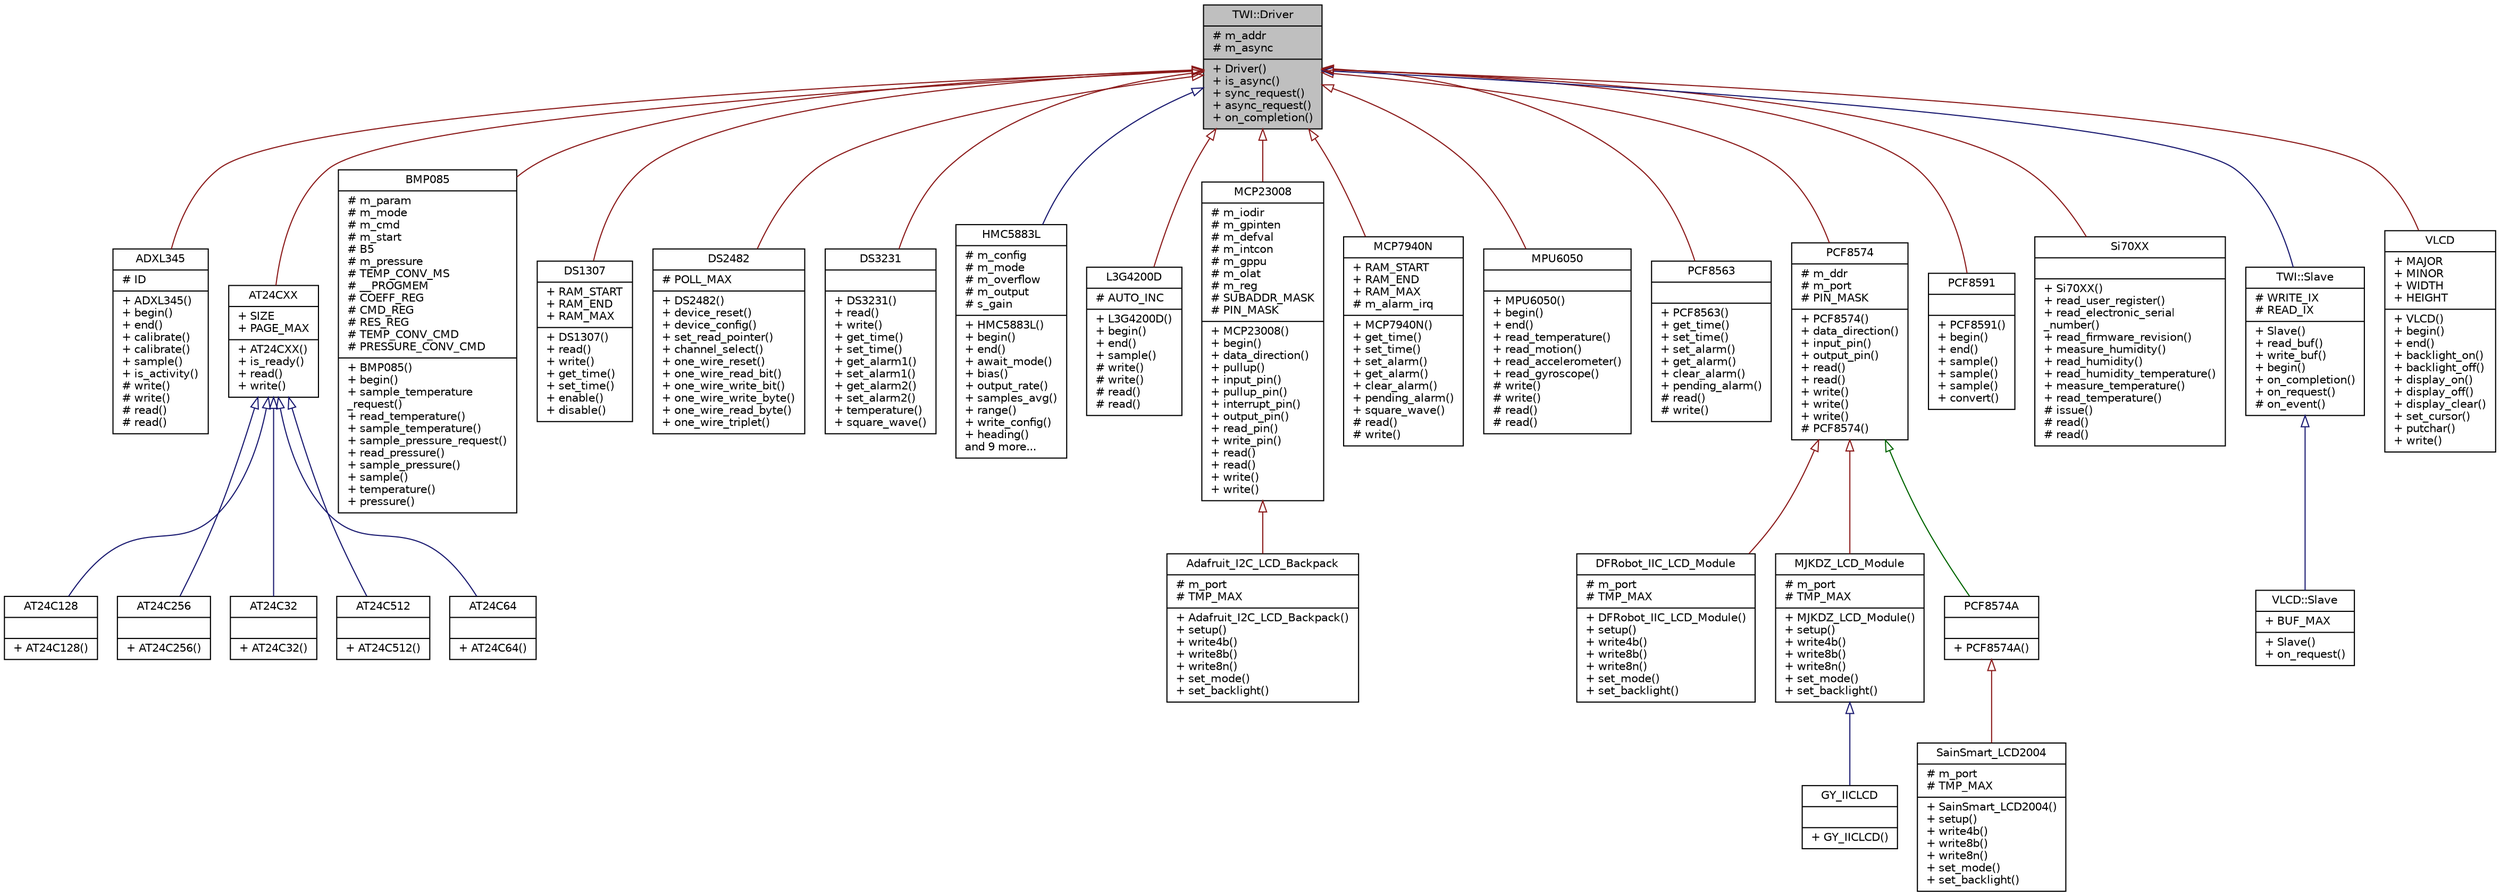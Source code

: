 digraph "TWI::Driver"
{
  edge [fontname="Helvetica",fontsize="10",labelfontname="Helvetica",labelfontsize="10"];
  node [fontname="Helvetica",fontsize="10",shape=record];
  Node1 [label="{TWI::Driver\n|# m_addr\l# m_async\l|+ Driver()\l+ is_async()\l+ sync_request()\l+ async_request()\l+ on_completion()\l}",height=0.2,width=0.4,color="black", fillcolor="grey75", style="filled", fontcolor="black"];
  Node1 -> Node2 [dir="back",color="firebrick4",fontsize="10",style="solid",arrowtail="onormal",fontname="Helvetica"];
  Node2 [label="{ADXL345\n|# ID\l|+ ADXL345()\l+ begin()\l+ end()\l+ calibrate()\l+ calibrate()\l+ sample()\l+ is_activity()\l# write()\l# write()\l# read()\l# read()\l}",height=0.2,width=0.4,color="black", fillcolor="white", style="filled",URL="$d7/d7e/classADXL345.html"];
  Node1 -> Node3 [dir="back",color="firebrick4",fontsize="10",style="solid",arrowtail="onormal",fontname="Helvetica"];
  Node3 [label="{AT24CXX\n|+ SIZE\l+ PAGE_MAX\l|+ AT24CXX()\l+ is_ready()\l+ read()\l+ write()\l}",height=0.2,width=0.4,color="black", fillcolor="white", style="filled",URL="$d2/db3/classAT24CXX.html"];
  Node3 -> Node4 [dir="back",color="midnightblue",fontsize="10",style="solid",arrowtail="onormal",fontname="Helvetica"];
  Node4 [label="{AT24C128\n||+ AT24C128()\l}",height=0.2,width=0.4,color="black", fillcolor="white", style="filled",URL="$dd/ded/classAT24C128.html"];
  Node3 -> Node5 [dir="back",color="midnightblue",fontsize="10",style="solid",arrowtail="onormal",fontname="Helvetica"];
  Node5 [label="{AT24C256\n||+ AT24C256()\l}",height=0.2,width=0.4,color="black", fillcolor="white", style="filled",URL="$de/df6/classAT24C256.html"];
  Node3 -> Node6 [dir="back",color="midnightblue",fontsize="10",style="solid",arrowtail="onormal",fontname="Helvetica"];
  Node6 [label="{AT24C32\n||+ AT24C32()\l}",height=0.2,width=0.4,color="black", fillcolor="white", style="filled",URL="$d3/dc8/classAT24C32.html"];
  Node3 -> Node7 [dir="back",color="midnightblue",fontsize="10",style="solid",arrowtail="onormal",fontname="Helvetica"];
  Node7 [label="{AT24C512\n||+ AT24C512()\l}",height=0.2,width=0.4,color="black", fillcolor="white", style="filled",URL="$de/dec/classAT24C512.html"];
  Node3 -> Node8 [dir="back",color="midnightblue",fontsize="10",style="solid",arrowtail="onormal",fontname="Helvetica"];
  Node8 [label="{AT24C64\n||+ AT24C64()\l}",height=0.2,width=0.4,color="black", fillcolor="white", style="filled",URL="$df/d74/classAT24C64.html"];
  Node1 -> Node9 [dir="back",color="firebrick4",fontsize="10",style="solid",arrowtail="onormal",fontname="Helvetica"];
  Node9 [label="{BMP085\n|# m_param\l# m_mode\l# m_cmd\l# m_start\l# B5\l# m_pressure\l# TEMP_CONV_MS\l# __PROGMEM\l# COEFF_REG\l# CMD_REG\l# RES_REG\l# TEMP_CONV_CMD\l# PRESSURE_CONV_CMD\l|+ BMP085()\l+ begin()\l+ sample_temperature\l_request()\l+ read_temperature()\l+ sample_temperature()\l+ sample_pressure_request()\l+ read_pressure()\l+ sample_pressure()\l+ sample()\l+ temperature()\l+ pressure()\l}",height=0.2,width=0.4,color="black", fillcolor="white", style="filled",URL="$db/d37/classBMP085.html"];
  Node1 -> Node10 [dir="back",color="firebrick4",fontsize="10",style="solid",arrowtail="onormal",fontname="Helvetica"];
  Node10 [label="{DS1307\n|+ RAM_START\l+ RAM_END\l+ RAM_MAX\l|+ DS1307()\l+ read()\l+ write()\l+ get_time()\l+ set_time()\l+ enable()\l+ disable()\l}",height=0.2,width=0.4,color="black", fillcolor="white", style="filled",URL="$d8/da8/classDS1307.html"];
  Node1 -> Node11 [dir="back",color="firebrick4",fontsize="10",style="solid",arrowtail="onormal",fontname="Helvetica"];
  Node11 [label="{DS2482\n|# POLL_MAX\l|+ DS2482()\l+ device_reset()\l+ device_config()\l+ set_read_pointer()\l+ channel_select()\l+ one_wire_reset()\l+ one_wire_read_bit()\l+ one_wire_write_bit()\l+ one_wire_write_byte()\l+ one_wire_read_byte()\l+ one_wire_triplet()\l}",height=0.2,width=0.4,color="black", fillcolor="white", style="filled",URL="$d4/d53/classDS2482.html"];
  Node1 -> Node12 [dir="back",color="firebrick4",fontsize="10",style="solid",arrowtail="onormal",fontname="Helvetica"];
  Node12 [label="{DS3231\n||+ DS3231()\l+ read()\l+ write()\l+ get_time()\l+ set_time()\l+ get_alarm1()\l+ set_alarm1()\l+ get_alarm2()\l+ set_alarm2()\l+ temperature()\l+ square_wave()\l}",height=0.2,width=0.4,color="black", fillcolor="white", style="filled",URL="$d4/dfe/classDS3231.html"];
  Node1 -> Node13 [dir="back",color="midnightblue",fontsize="10",style="solid",arrowtail="onormal",fontname="Helvetica"];
  Node13 [label="{HMC5883L\n|# m_config\l# m_mode\l# m_overflow\l# m_output\l# s_gain\l|+ HMC5883L()\l+ begin()\l+ end()\l+ await_mode()\l+ bias()\l+ output_rate()\l+ samples_avg()\l+ range()\l+ write_config()\l+ heading()\land 9 more...\l}",height=0.2,width=0.4,color="black", fillcolor="white", style="filled",URL="$d0/d40/classHMC5883L.html"];
  Node1 -> Node14 [dir="back",color="firebrick4",fontsize="10",style="solid",arrowtail="onormal",fontname="Helvetica"];
  Node14 [label="{L3G4200D\n|# AUTO_INC\l|+ L3G4200D()\l+ begin()\l+ end()\l+ sample()\l# write()\l# write()\l# read()\l# read()\l}",height=0.2,width=0.4,color="black", fillcolor="white", style="filled",URL="$d6/d24/classL3G4200D.html"];
  Node1 -> Node15 [dir="back",color="firebrick4",fontsize="10",style="solid",arrowtail="onormal",fontname="Helvetica"];
  Node15 [label="{MCP23008\n|# m_iodir\l# m_gpinten\l# m_defval\l# m_intcon\l# m_gppu\l# m_olat\l# m_reg\l# SUBADDR_MASK\l# PIN_MASK\l|+ MCP23008()\l+ begin()\l+ data_direction()\l+ pullup()\l+ input_pin()\l+ pullup_pin()\l+ interrupt_pin()\l+ output_pin()\l+ read_pin()\l+ write_pin()\l+ read()\l+ read()\l+ write()\l+ write()\l}",height=0.2,width=0.4,color="black", fillcolor="white", style="filled",URL="$d8/de4/classMCP23008.html"];
  Node15 -> Node16 [dir="back",color="firebrick4",fontsize="10",style="solid",arrowtail="onormal",fontname="Helvetica"];
  Node16 [label="{Adafruit_I2C_LCD_Backpack\n|# m_port\l# TMP_MAX\l|+ Adafruit_I2C_LCD_Backpack()\l+ setup()\l+ write4b()\l+ write8b()\l+ write8n()\l+ set_mode()\l+ set_backlight()\l}",height=0.2,width=0.4,color="black", fillcolor="white", style="filled",URL="$d8/db6/classAdafruit__I2C__LCD__Backpack.html"];
  Node1 -> Node17 [dir="back",color="firebrick4",fontsize="10",style="solid",arrowtail="onormal",fontname="Helvetica"];
  Node17 [label="{MCP7940N\n|+ RAM_START\l+ RAM_END\l+ RAM_MAX\l# m_alarm_irq\l|+ MCP7940N()\l+ get_time()\l+ set_time()\l+ set_alarm()\l+ get_alarm()\l+ clear_alarm()\l+ pending_alarm()\l+ square_wave()\l# read()\l# write()\l}",height=0.2,width=0.4,color="black", fillcolor="white", style="filled",URL="$d1/d6a/classMCP7940N.html"];
  Node1 -> Node18 [dir="back",color="firebrick4",fontsize="10",style="solid",arrowtail="onormal",fontname="Helvetica"];
  Node18 [label="{MPU6050\n||+ MPU6050()\l+ begin()\l+ end()\l+ read_temperature()\l+ read_motion()\l+ read_accelerometer()\l+ read_gyroscope()\l# write()\l# write()\l# read()\l# read()\l}",height=0.2,width=0.4,color="black", fillcolor="white", style="filled",URL="$d3/d21/classMPU6050.html"];
  Node1 -> Node19 [dir="back",color="firebrick4",fontsize="10",style="solid",arrowtail="onormal",fontname="Helvetica"];
  Node19 [label="{PCF8563\n||+ PCF8563()\l+ get_time()\l+ set_time()\l+ set_alarm()\l+ get_alarm()\l+ clear_alarm()\l+ pending_alarm()\l# read()\l# write()\l}",height=0.2,width=0.4,color="black", fillcolor="white", style="filled",URL="$d0/d4e/classPCF8563.html"];
  Node1 -> Node20 [dir="back",color="firebrick4",fontsize="10",style="solid",arrowtail="onormal",fontname="Helvetica"];
  Node20 [label="{PCF8574\n|# m_ddr\l# m_port\l# PIN_MASK\l|+ PCF8574()\l+ data_direction()\l+ input_pin()\l+ output_pin()\l+ read()\l+ read()\l+ write()\l+ write()\l+ write()\l# PCF8574()\l}",height=0.2,width=0.4,color="black", fillcolor="white", style="filled",URL="$d1/da6/classPCF8574.html"];
  Node20 -> Node21 [dir="back",color="firebrick4",fontsize="10",style="solid",arrowtail="onormal",fontname="Helvetica"];
  Node21 [label="{DFRobot_IIC_LCD_Module\n|# m_port\l# TMP_MAX\l|+ DFRobot_IIC_LCD_Module()\l+ setup()\l+ write4b()\l+ write8b()\l+ write8n()\l+ set_mode()\l+ set_backlight()\l}",height=0.2,width=0.4,color="black", fillcolor="white", style="filled",URL="$d8/d70/classDFRobot__IIC__LCD__Module.html"];
  Node20 -> Node22 [dir="back",color="firebrick4",fontsize="10",style="solid",arrowtail="onormal",fontname="Helvetica"];
  Node22 [label="{MJKDZ_LCD_Module\n|# m_port\l# TMP_MAX\l|+ MJKDZ_LCD_Module()\l+ setup()\l+ write4b()\l+ write8b()\l+ write8n()\l+ set_mode()\l+ set_backlight()\l}",height=0.2,width=0.4,color="black", fillcolor="white", style="filled",URL="$d6/de7/classMJKDZ__LCD__Module.html"];
  Node22 -> Node23 [dir="back",color="midnightblue",fontsize="10",style="solid",arrowtail="onormal",fontname="Helvetica"];
  Node23 [label="{GY_IICLCD\n||+ GY_IICLCD()\l}",height=0.2,width=0.4,color="black", fillcolor="white", style="filled",URL="$db/d53/classGY__IICLCD.html"];
  Node20 -> Node24 [dir="back",color="darkgreen",fontsize="10",style="solid",arrowtail="onormal",fontname="Helvetica"];
  Node24 [label="{PCF8574A\n||+ PCF8574A()\l}",height=0.2,width=0.4,color="black", fillcolor="white", style="filled",URL="$d5/d23/classPCF8574A.html"];
  Node24 -> Node25 [dir="back",color="firebrick4",fontsize="10",style="solid",arrowtail="onormal",fontname="Helvetica"];
  Node25 [label="{SainSmart_LCD2004\n|# m_port\l# TMP_MAX\l|+ SainSmart_LCD2004()\l+ setup()\l+ write4b()\l+ write8b()\l+ write8n()\l+ set_mode()\l+ set_backlight()\l}",height=0.2,width=0.4,color="black", fillcolor="white", style="filled",URL="$de/df6/classSainSmart__LCD2004.html"];
  Node1 -> Node26 [dir="back",color="firebrick4",fontsize="10",style="solid",arrowtail="onormal",fontname="Helvetica"];
  Node26 [label="{PCF8591\n||+ PCF8591()\l+ begin()\l+ end()\l+ sample()\l+ sample()\l+ sample()\l+ convert()\l}",height=0.2,width=0.4,color="black", fillcolor="white", style="filled",URL="$de/de9/classPCF8591.html"];
  Node1 -> Node27 [dir="back",color="firebrick4",fontsize="10",style="solid",arrowtail="onormal",fontname="Helvetica"];
  Node27 [label="{Si70XX\n||+ Si70XX()\l+ read_user_register()\l+ read_electronic_serial\l_number()\l+ read_firmware_revision()\l+ measure_humidity()\l+ read_humidity()\l+ read_humidity_temperature()\l+ measure_temperature()\l+ read_temperature()\l# issue()\l# read()\l# read()\l}",height=0.2,width=0.4,color="black", fillcolor="white", style="filled",URL="$dd/d1e/classSi70XX.html"];
  Node1 -> Node28 [dir="back",color="midnightblue",fontsize="10",style="solid",arrowtail="onormal",fontname="Helvetica"];
  Node28 [label="{TWI::Slave\n|# WRITE_IX\l# READ_IX\l|+ Slave()\l+ read_buf()\l+ write_buf()\l+ begin()\l+ on_completion()\l+ on_request()\l# on_event()\l}",height=0.2,width=0.4,color="black", fillcolor="white", style="filled",URL="$d1/d58/classTWI_1_1Slave.html"];
  Node28 -> Node29 [dir="back",color="midnightblue",fontsize="10",style="solid",arrowtail="onormal",fontname="Helvetica"];
  Node29 [label="{VLCD::Slave\n|+ BUF_MAX\l|+ Slave()\l+ on_request()\l}",height=0.2,width=0.4,color="black", fillcolor="white", style="filled",URL="$d7/d79/classVLCD_1_1Slave.html"];
  Node1 -> Node30 [dir="back",color="firebrick4",fontsize="10",style="solid",arrowtail="onormal",fontname="Helvetica"];
  Node30 [label="{VLCD\n|+ MAJOR\l+ MINOR\l+ WIDTH\l+ HEIGHT\l|+ VLCD()\l+ begin()\l+ end()\l+ backlight_on()\l+ backlight_off()\l+ display_on()\l+ display_off()\l+ display_clear()\l+ set_cursor()\l+ putchar()\l+ write()\l}",height=0.2,width=0.4,color="black", fillcolor="white", style="filled",URL="$d1/d1f/classVLCD.html"];
}
